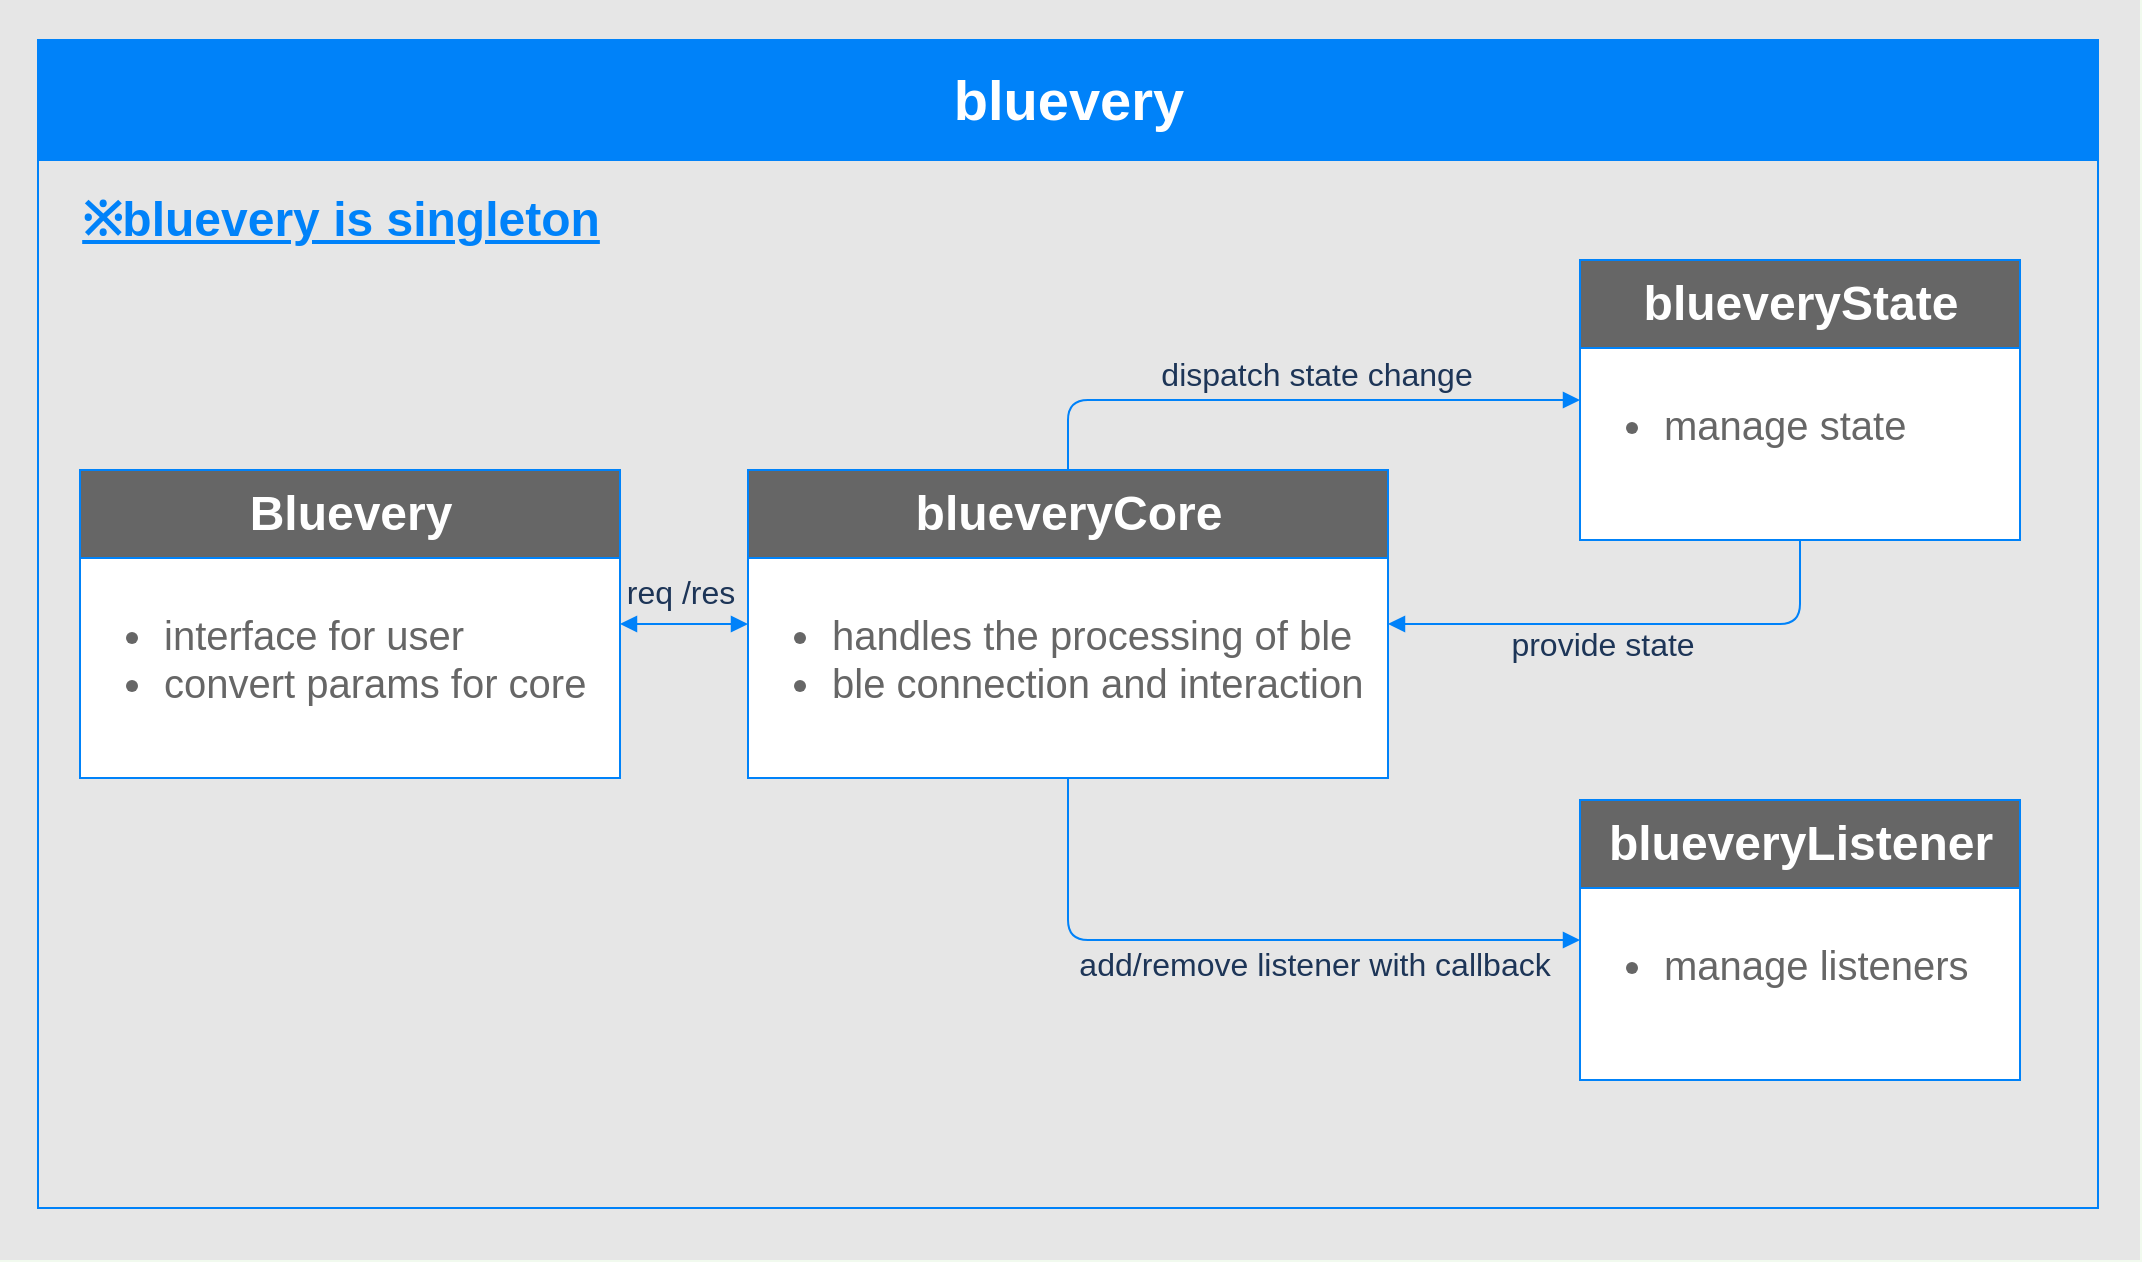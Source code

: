 <mxfile scale="4" border="0">
    <diagram id="Oen8aMs12yj96U9jgEAL" name="Architecture">
        <mxGraphModel dx="1173" dy="729" grid="1" gridSize="10" guides="1" tooltips="1" connect="1" arrows="1" fold="1" page="1" pageScale="1" pageWidth="827" pageHeight="1169" background="#F1FAEE" math="0" shadow="0">
            <root>
                <mxCell id="ZLFro51LpM-6xVYVRUvY-0"/>
                <mxCell id="ZLFro51LpM-6xVYVRUvY-1" style="locked=1;" parent="ZLFro51LpM-6xVYVRUvY-0"/>
                <mxCell id="-EAMtQ3Hr9xucuhMLC7i-0" value="outline" style="locked=1;" parent="ZLFro51LpM-6xVYVRUvY-0"/>
                <mxCell id="-EAMtQ3Hr9xucuhMLC7i-2" value="" style="rounded=0;whiteSpace=wrap;html=1;sketch=0;fontColor=#1D3557;fillColor=#E6E6E6;strokeColor=none;" vertex="1" parent="-EAMtQ3Hr9xucuhMLC7i-0">
                    <mxGeometry width="1070" height="630" as="geometry"/>
                </mxCell>
                <mxCell id="WDRz3syaRAnpZXO5R7Q3-0" value="main" parent="ZLFro51LpM-6xVYVRUvY-0"/>
                <mxCell id="8e5oOdJUsMzYMib7C6Ve-8" value="&lt;font style=&quot;font-size: 28px&quot;&gt;bluevery&lt;/font&gt;" style="swimlane;startSize=60;horizontal=1;containerType=tree;newEdgeStyle={&quot;edgeStyle&quot;:&quot;elbowEdgeStyle&quot;,&quot;startArrow&quot;:&quot;none&quot;,&quot;endArrow&quot;:&quot;none&quot;};rounded=0;labelBackgroundColor=none;sketch=0;html=1;fillColor=#0082F9;strokeColor=#0082F9;fontColor=#FFFFFF;" vertex="1" parent="WDRz3syaRAnpZXO5R7Q3-0">
                    <mxGeometry x="19" y="20" width="1030" height="584" as="geometry"/>
                </mxCell>
                <mxCell id="8e5oOdJUsMzYMib7C6Ve-16" value="&lt;u&gt;※bluevery is singleton&lt;/u&gt;" style="text;strokeColor=none;fillColor=none;fontSize=24;fontStyle=1;verticalAlign=middle;align=center;rounded=0;labelBackgroundColor=none;sketch=0;html=1;fontColor=#0082F9;" vertex="1" parent="8e5oOdJUsMzYMib7C6Ve-8">
                    <mxGeometry x="21" y="70" width="260" height="40" as="geometry"/>
                </mxCell>
                <mxCell id="8e5oOdJUsMzYMib7C6Ve-6" style="edgeStyle=elbowEdgeStyle;rounded=1;sketch=0;orthogonalLoop=1;jettySize=auto;html=1;fontColor=#1D3557;startArrow=none;startFill=0;endArrow=block;endFill=1;fillColor=#A8DADC;strokeColor=#0082F9;exitX=0.5;exitY=0;exitDx=0;exitDy=0;entryX=0;entryY=0.5;entryDx=0;entryDy=0;" edge="1" parent="8e5oOdJUsMzYMib7C6Ve-8" source="LsATqv2anFChmsVud8Ru-38" target="LsATqv2anFChmsVud8Ru-24">
                    <mxGeometry relative="1" as="geometry">
                        <mxPoint x="451" y="410" as="sourcePoint"/>
                        <mxPoint x="741" y="140" as="targetPoint"/>
                        <Array as="points">
                            <mxPoint x="515" y="200"/>
                        </Array>
                    </mxGeometry>
                </mxCell>
                <mxCell id="8e5oOdJUsMzYMib7C6Ve-7" value="dispatch state change" style="edgeLabel;html=1;align=center;verticalAlign=middle;resizable=0;points=[];fontColor=#1D3557;labelBackgroundColor=none;fontSize=16;" vertex="1" connectable="0" parent="8e5oOdJUsMzYMib7C6Ve-6">
                    <mxGeometry x="0.22" y="2" relative="1" as="geometry">
                        <mxPoint x="-19" y="-11" as="offset"/>
                    </mxGeometry>
                </mxCell>
                <mxCell id="WDRz3syaRAnpZXO5R7Q3-12" style="endArrow=none;startArrow=block;html=1;fontFamily=Helvetica;fontSize=11;fontColor=#1D3557;align=center;fillColor=#A8DADC;edgeStyle=orthogonalEdgeStyle;sketch=0;endFill=0;startFill=1;strokeColor=#0082F9;exitX=1;exitY=0.5;exitDx=0;exitDy=0;entryX=0.5;entryY=1;entryDx=0;entryDy=0;" edge="1" parent="8e5oOdJUsMzYMib7C6Ve-8" source="LsATqv2anFChmsVud8Ru-38" target="LsATqv2anFChmsVud8Ru-25">
                    <mxGeometry relative="1" as="geometry">
                        <mxPoint x="511" y="290" as="sourcePoint"/>
                    </mxGeometry>
                </mxCell>
                <mxCell id="8e5oOdJUsMzYMib7C6Ve-4" value="provide state" style="edgeLabel;html=1;align=center;verticalAlign=middle;resizable=0;points=[];fontColor=#1D3557;labelBackgroundColor=none;fontSize=16;" vertex="1" connectable="0" parent="WDRz3syaRAnpZXO5R7Q3-12">
                    <mxGeometry x="0.487" relative="1" as="geometry">
                        <mxPoint x="-78" y="10" as="offset"/>
                    </mxGeometry>
                </mxCell>
                <mxCell id="WDRz3syaRAnpZXO5R7Q3-14" value="" style="endArrow=block;startArrow=block;html=1;fontColor=#1D3557;fillColor=#A8DADC;endFill=1;startFill=1;strokeColor=#0082F9;exitX=1;exitY=0.5;exitDx=0;exitDy=0;entryX=0;entryY=0.5;entryDx=0;entryDy=0;" edge="1" parent="8e5oOdJUsMzYMib7C6Ve-8" source="LsATqv2anFChmsVud8Ru-36" target="LsATqv2anFChmsVud8Ru-38">
                    <mxGeometry width="50" height="50" relative="1" as="geometry">
                        <mxPoint x="321" y="340" as="sourcePoint"/>
                        <mxPoint x="411" y="314" as="targetPoint"/>
                    </mxGeometry>
                </mxCell>
                <mxCell id="8e5oOdJUsMzYMib7C6Ve-2" value="req /res" style="edgeLabel;html=1;align=center;verticalAlign=middle;resizable=0;points=[];fontColor=#1D3557;labelBackgroundColor=none;fontSize=16;" vertex="1" connectable="0" parent="WDRz3syaRAnpZXO5R7Q3-14">
                    <mxGeometry x="-0.076" y="2" relative="1" as="geometry">
                        <mxPoint y="-14" as="offset"/>
                    </mxGeometry>
                </mxCell>
                <mxCell id="LsATqv2anFChmsVud8Ru-24" value="blueveryState" style="swimlane;rounded=0;shadow=0;glass=0;labelBackgroundColor=none;sketch=0;fontSize=24;fontColor=#FFFFFF;strokeColor=#0082F9;gradientColor=none;verticalAlign=middle;html=1;swimlaneFillColor=#ffffff;startSize=44;fillColor=#666666;container=1;" vertex="1" parent="8e5oOdJUsMzYMib7C6Ve-8">
                    <mxGeometry x="771" y="110" width="220" height="140" as="geometry">
                        <mxRectangle x="360" y="660" width="190" height="44" as="alternateBounds"/>
                    </mxGeometry>
                </mxCell>
                <mxCell id="LsATqv2anFChmsVud8Ru-25" value="&lt;ul style=&quot;font-size: 20px;&quot;&gt;&lt;li style=&quot;font-size: 20px;&quot;&gt;manage state&lt;/li&gt;&lt;/ul&gt;" style="text;strokeColor=none;fillColor=none;html=1;whiteSpace=wrap;verticalAlign=top;overflow=hidden;rounded=0;shadow=0;glass=0;labelBackgroundColor=none;sketch=0;fontSize=20;spacing=2;fontColor=#666666;autosize=1;connectable=0;" vertex="1" parent="LsATqv2anFChmsVud8Ru-24">
                    <mxGeometry y="44" width="220" height="96" as="geometry"/>
                </mxCell>
                <mxCell id="LsATqv2anFChmsVud8Ru-34" value="blueveryListener" style="swimlane;rounded=0;shadow=0;glass=0;labelBackgroundColor=none;sketch=0;fontSize=24;fontColor=#FFFFFF;strokeColor=#0082F9;gradientColor=none;verticalAlign=middle;html=1;swimlaneFillColor=#ffffff;startSize=44;fillColor=#666666;container=1;" vertex="1" parent="8e5oOdJUsMzYMib7C6Ve-8">
                    <mxGeometry x="771" y="380" width="220" height="140" as="geometry">
                        <mxRectangle x="360" y="660" width="190" height="44" as="alternateBounds"/>
                    </mxGeometry>
                </mxCell>
                <mxCell id="LsATqv2anFChmsVud8Ru-35" value="&lt;ul style=&quot;font-size: 20px&quot;&gt;&lt;li style=&quot;font-size: 20px&quot;&gt;manage listeners&lt;/li&gt;&lt;/ul&gt;" style="text;strokeColor=none;fillColor=none;html=1;whiteSpace=wrap;verticalAlign=top;overflow=hidden;rounded=0;shadow=0;glass=0;labelBackgroundColor=none;sketch=0;fontSize=20;spacing=2;fontColor=#666666;autosize=1;connectable=0;" vertex="1" parent="LsATqv2anFChmsVud8Ru-34">
                    <mxGeometry y="44" width="210" height="80" as="geometry"/>
                </mxCell>
                <mxCell id="LsATqv2anFChmsVud8Ru-36" value="Bluevery" style="swimlane;rounded=0;shadow=0;glass=0;labelBackgroundColor=none;sketch=0;fontSize=24;fontColor=#FFFFFF;strokeColor=#0082F9;gradientColor=none;verticalAlign=middle;html=1;swimlaneFillColor=#ffffff;startSize=44;fillColor=#666666;container=1;" vertex="1" parent="8e5oOdJUsMzYMib7C6Ve-8">
                    <mxGeometry x="21" y="215" width="270" height="154" as="geometry">
                        <mxRectangle x="360" y="660" width="190" height="44" as="alternateBounds"/>
                    </mxGeometry>
                </mxCell>
                <mxCell id="LsATqv2anFChmsVud8Ru-37" value="&lt;ul style=&quot;font-size: 20px&quot;&gt;&lt;li&gt;interface for user&lt;/li&gt;&lt;li&gt;convert params for core&lt;/li&gt;&lt;/ul&gt;" style="text;strokeColor=none;fillColor=none;html=1;whiteSpace=wrap;verticalAlign=top;overflow=hidden;rounded=0;shadow=0;glass=0;labelBackgroundColor=none;sketch=0;fontSize=20;spacing=2;fontColor=#666666;autosize=1;connectable=0;" vertex="1" parent="LsATqv2anFChmsVud8Ru-36">
                    <mxGeometry y="44" width="270" height="106" as="geometry"/>
                </mxCell>
                <mxCell id="LsATqv2anFChmsVud8Ru-47" style="edgeStyle=elbowEdgeStyle;rounded=1;sketch=0;orthogonalLoop=1;jettySize=auto;html=1;entryX=0;entryY=0.5;entryDx=0;entryDy=0;fontSize=20;fontColor=#0082F9;startArrow=none;startFill=0;endArrow=block;endFill=1;strokeColor=#0082F9;fillColor=#A8DADC;exitX=0.5;exitY=1;exitDx=0;exitDy=0;" edge="1" parent="8e5oOdJUsMzYMib7C6Ve-8" source="LsATqv2anFChmsVud8Ru-38" target="LsATqv2anFChmsVud8Ru-34">
                    <mxGeometry relative="1" as="geometry">
                        <Array as="points">
                            <mxPoint x="515" y="430"/>
                        </Array>
                    </mxGeometry>
                </mxCell>
                <mxCell id="LsATqv2anFChmsVud8Ru-48" value="&lt;span style=&quot;color: rgb(29, 53, 87); font-size: 16px;&quot;&gt;add/remove listener&amp;nbsp;&lt;/span&gt;&lt;span style=&quot;color: rgb(29, 53, 87); font-size: 16px;&quot;&gt;with callback&lt;/span&gt;" style="edgeLabel;html=1;align=center;verticalAlign=middle;resizable=0;points=[];fontSize=16;fontColor=#0082F9;labelBackgroundColor=none;" vertex="1" connectable="0" parent="LsATqv2anFChmsVud8Ru-47">
                    <mxGeometry x="-0.041" y="1" relative="1" as="geometry">
                        <mxPoint x="42" y="13" as="offset"/>
                    </mxGeometry>
                </mxCell>
                <mxCell id="LsATqv2anFChmsVud8Ru-38" value="blueveryCore" style="swimlane;rounded=0;shadow=0;glass=0;labelBackgroundColor=none;sketch=0;fontSize=24;fontColor=#FFFFFF;strokeColor=#0082F9;gradientColor=none;verticalAlign=middle;html=1;swimlaneFillColor=#ffffff;startSize=44;fillColor=#666666;container=1;" vertex="1" parent="8e5oOdJUsMzYMib7C6Ve-8">
                    <mxGeometry x="355" y="215" width="320" height="154" as="geometry">
                        <mxRectangle x="360" y="660" width="190" height="44" as="alternateBounds"/>
                    </mxGeometry>
                </mxCell>
                <mxCell id="LsATqv2anFChmsVud8Ru-39" value="&lt;ul style=&quot;font-size: 20px&quot;&gt;&lt;li&gt;handles the processing of ble&lt;br&gt;&lt;/li&gt;&lt;li&gt;ble connection and interaction&lt;/li&gt;&lt;/ul&gt;" style="text;strokeColor=none;fillColor=none;html=1;whiteSpace=wrap;verticalAlign=top;overflow=hidden;rounded=0;shadow=0;glass=0;labelBackgroundColor=none;sketch=0;fontSize=20;spacing=2;fontColor=#666666;autosize=1;allowArrows=1;connectable=0;" vertex="1" parent="LsATqv2anFChmsVud8Ru-38">
                    <mxGeometry y="44" width="320" height="110" as="geometry"/>
                </mxCell>
            </root>
        </mxGraphModel>
    </diagram>
    <diagram id="1ZdB8GwBkILlUf22d5ca" name="Correlation diagram">
        <mxGraphModel dx="478" dy="302" grid="1" gridSize="10" guides="1" tooltips="1" connect="1" arrows="1" fold="1" page="1" pageScale="1" pageWidth="827" pageHeight="1169" background="#F1FAEE" math="0" shadow="0">
            <root>
                <mxCell id="0"/>
                <mxCell id="1" style="locked=1;" parent="0"/>
                <mxCell id="88" value="outline" style="locked=1;" parent="0"/>
                <mxCell id="90" value="" style="rounded=0;whiteSpace=wrap;html=1;labelBackgroundColor=none;sketch=0;fontColor=#0082F9;strokeColor=none;fillColor=#EBEBEB;" parent="88" vertex="1">
                    <mxGeometry x="40" width="609" height="400" as="geometry"/>
                </mxCell>
                <mxCell id="65" value="main" style="" parent="0"/>
                <mxCell id="66" value="React" style="swimlane;fontStyle=1;align=center;verticalAlign=top;childLayout=stackLayout;horizontal=1;startSize=26;horizontalStack=0;resizeParent=1;resizeLast=0;collapsible=1;marginBottom=0;shadow=0;strokeWidth=1;strokeColor=#5FDBFA;fillColor=#5FDBFA;fontColor=#202329;" parent="65" vertex="1">
                    <mxGeometry x="121" y="70" width="160" height="120" as="geometry">
                        <mxRectangle x="120" y="20" width="160" height="26" as="alternateBounds"/>
                    </mxGeometry>
                </mxCell>
                <mxCell id="67" value="useBlueveryState()" style="text;align=left;verticalAlign=top;spacingLeft=4;spacingRight=4;overflow=hidden;rotatable=0;points=[[0,0.5],[1,0.5]];portConstraint=eastwest;fontColor=#1D3557;labelBackgroundColor=none;" parent="66" vertex="1">
                    <mxGeometry y="26" width="160" height="26" as="geometry"/>
                </mxCell>
                <mxCell id="68" value="" style="line;html=1;strokeWidth=1;align=left;verticalAlign=middle;spacingTop=-1;spacingLeft=3;spacingRight=3;rotatable=0;labelPosition=right;points=[];portConstraint=eastwest;labelBackgroundColor=#F1FAEE;fillColor=#A8DADC;fontColor=#1D3557;strokeColor=#5FDBFA;" parent="66" vertex="1">
                    <mxGeometry y="52" width="160" height="8" as="geometry"/>
                </mxCell>
                <mxCell id="69" value="" style="group;fontColor=#1D3557;" parent="66" vertex="1" connectable="0">
                    <mxGeometry y="60" width="160" height="52" as="geometry"/>
                </mxCell>
                <mxCell id="70" value="startScan(...args)" style="text;align=left;verticalAlign=top;spacingLeft=4;spacingRight=4;overflow=hidden;rotatable=0;points=[[0,0.5],[1,0.5]];portConstraint=eastwest;shadow=0;html=0;fontColor=#1D3557;" parent="69" vertex="1">
                    <mxGeometry width="160" height="26" as="geometry"/>
                </mxCell>
                <mxCell id="71" value="other methods..." style="text;align=left;verticalAlign=top;spacingLeft=4;spacingRight=4;overflow=hidden;rotatable=0;points=[[0,0.5],[1,0.5]];portConstraint=eastwest;shadow=0;html=0;fontColor=#1D3557;" parent="69" vertex="1">
                    <mxGeometry y="26" width="160" height="26" as="geometry"/>
                </mxCell>
                <mxCell id="72" value="bluevery" style="swimlane;fontStyle=1;align=center;verticalAlign=top;childLayout=stackLayout;horizontal=1;startSize=26;horizontalStack=0;resizeParent=1;resizeLast=0;collapsible=1;marginBottom=0;shadow=0;strokeWidth=1;fillColor=#0082F9;strokeColor=#0082F9;fontColor=#FFFFFF;" parent="65" vertex="1">
                    <mxGeometry x="409" y="70" width="160" height="120" as="geometry">
                        <mxRectangle x="550" y="140" width="160" height="26" as="alternateBounds"/>
                    </mxGeometry>
                </mxCell>
                <mxCell id="73" value="mutated bluevery state" style="text;align=left;verticalAlign=top;spacingLeft=4;spacingRight=4;overflow=hidden;rotatable=0;points=[[0,0.5],[1,0.5]];portConstraint=eastwest;fontColor=#1D3557;" parent="72" vertex="1">
                    <mxGeometry y="26" width="160" height="26" as="geometry"/>
                </mxCell>
                <mxCell id="74" value="" style="line;html=1;strokeWidth=1;align=left;verticalAlign=middle;spacingTop=-1;spacingLeft=3;spacingRight=3;rotatable=0;labelPosition=right;points=[];portConstraint=eastwest;labelBackgroundColor=#F1FAEE;fillColor=#A8DADC;fontColor=#1D3557;strokeColor=#0082F9;" parent="72" vertex="1">
                    <mxGeometry y="52" width="160" height="8" as="geometry"/>
                </mxCell>
                <mxCell id="75" value="" style="group;fontColor=#1D3557;" parent="72" vertex="1" connectable="0">
                    <mxGeometry y="60" width="160" height="52" as="geometry"/>
                </mxCell>
                <mxCell id="76" value="scan processing..." style="text;align=left;verticalAlign=top;spacingLeft=4;spacingRight=4;overflow=hidden;rotatable=0;points=[[0,0.5],[1,0.5]];portConstraint=eastwest;shadow=0;html=0;fontColor=#1D3557;" parent="75" vertex="1">
                    <mxGeometry width="160" height="26" as="geometry"/>
                </mxCell>
                <mxCell id="77" value="other ble processing..." style="text;align=left;verticalAlign=top;spacingLeft=4;spacingRight=4;overflow=hidden;rotatable=0;points=[[0,0.5],[1,0.5]];portConstraint=eastwest;shadow=0;html=0;fontColor=#1D3557;" parent="75" vertex="1">
                    <mxGeometry y="26" width="160" height="26" as="geometry"/>
                </mxCell>
                <mxCell id="78" value="" style="endArrow=block;shadow=0;strokeWidth=1;endFill=1;edgeStyle=elbowEdgeStyle;elbow=vertical;labelBackgroundColor=#F1FAEE;fontColor=#1D3557;strokeColor=#0082F9;" parent="65" source="72" target="66" edge="1">
                    <mxGeometry x="0.5" y="41" relative="1" as="geometry">
                        <mxPoint x="441" y="142" as="sourcePoint"/>
                        <mxPoint x="281" y="142" as="targetPoint"/>
                        <mxPoint x="-40" y="32" as="offset"/>
                        <Array as="points">
                            <mxPoint x="351" y="110"/>
                        </Array>
                    </mxGeometry>
                </mxCell>
                <mxCell id="79" value="state" style="text;html=1;resizable=0;points=[];;align=center;verticalAlign=middle;labelBackgroundColor=none;shadow=0;strokeWidth=1;fontSize=12;fontColor=#0082F9;" parent="78" vertex="1" connectable="0">
                    <mxGeometry x="0.5" y="49" relative="1" as="geometry">
                        <mxPoint x="34" y="-59" as="offset"/>
                    </mxGeometry>
                </mxCell>
                <mxCell id="83" value="" style="endArrow=block;html=1;exitX=1.002;exitY=0.977;exitDx=0;exitDy=0;exitPerimeter=0;entryX=0.008;entryY=0.951;entryDx=0;entryDy=0;entryPerimeter=0;endFill=1;labelBackgroundColor=#F1FAEE;fontColor=#1D3557;strokeColor=#5FDBFA;" parent="65" source="70" target="76" edge="1">
                    <mxGeometry width="50" height="50" relative="1" as="geometry">
                        <mxPoint x="359" y="166" as="sourcePoint"/>
                        <mxPoint x="405" y="155" as="targetPoint"/>
                    </mxGeometry>
                </mxCell>
                <mxCell id="87" value="&lt;span style=&quot;color: rgb(95 , 219 , 250) ; font-size: 12px&quot;&gt;request ble process&lt;/span&gt;" style="edgeLabel;html=1;align=center;verticalAlign=middle;resizable=0;points=[];fontColor=#0082F9;labelBackgroundColor=none;spacingBottom=0;spacing=2;spacingRight=0;" parent="83" vertex="1" connectable="0">
                    <mxGeometry x="-0.011" y="2" relative="1" as="geometry">
                        <mxPoint x="-4" y="13" as="offset"/>
                    </mxGeometry>
                </mxCell>
                <mxCell id="105" value="Native Appication" style="swimlane;startSize=20;horizontal=1;containerType=tree;newEdgeStyle={&quot;edgeStyle&quot;:&quot;elbowEdgeStyle&quot;,&quot;startArrow&quot;:&quot;none&quot;,&quot;endArrow&quot;:&quot;none&quot;};rounded=0;labelBackgroundColor=none;sketch=0;fontColor=#FFFFFF;fillColor=#666666;strokeColor=#666666;" parent="65" vertex="1">
                    <mxGeometry x="70" y="20" width="550" height="210" as="geometry"/>
                </mxCell>
                <mxCell id="112" value="Peripheral" style="ellipse;whiteSpace=wrap;html=1;aspect=fixed;rounded=0;labelBackgroundColor=none;sketch=0;fontColor=#FFFFFF;strokeColor=#666666;fillColor=#666666;fontStyle=1;verticalAlign=middle;horizontal=1;spacingTop=0;spacingBottom=2;" parent="65" vertex="1">
                    <mxGeometry x="290" y="265" width="110" height="110" as="geometry"/>
                </mxCell>
                <mxCell id="122" value="" style="endArrow=classic;startArrow=classic;html=1;dashed=1;fontFamily=Helvetica;fontSize=11;fontColor=#FFFFFF;align=center;endFill=1;strokeColor=#0082F9;fillColor=#A8DADC;edgeStyle=elbowEdgeStyle;sketch=0;exitX=1;exitY=0.5;exitDx=0;exitDy=0;elbow=vertical;" parent="65" edge="1" source="112">
                    <mxGeometry relative="1" as="geometry">
                        <mxPoint x="490" y="190" as="targetPoint"/>
                        <mxPoint x="401" y="330" as="sourcePoint"/>
                        <Array as="points">
                            <mxPoint x="510" y="320"/>
                        </Array>
                    </mxGeometry>
                </mxCell>
                <mxCell id="qanKjtH749d-AHKu0gLC-125" value="" style="html=1;strokeWidth=1;shadow=0;dashed=0;shape=mxgraph.ios7.misc.bluetooth;fillColor=#007AFF;strokeColor=none;buttonText=;strokeColor2=#222222;fontColor=#222222;fontSize=8;verticalLabelPosition=bottom;verticalAlign=top;align=center;rounded=0;labelBackgroundColor=none;sketch=0;" vertex="1" parent="65">
                    <mxGeometry x="481.5" y="312.5" width="15" height="15" as="geometry"/>
                </mxCell>
            </root>
        </mxGraphModel>
    </diagram>
</mxfile>